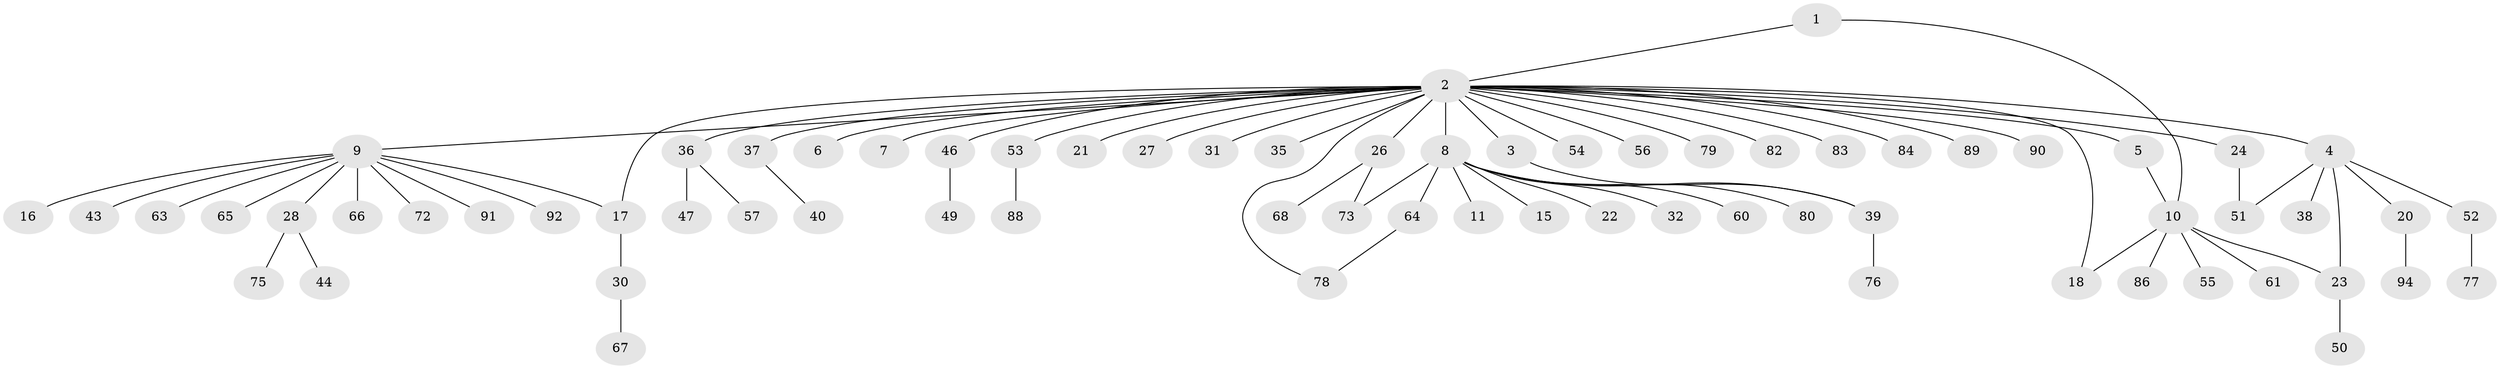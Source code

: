 // original degree distribution, {2: 0.22916666666666666, 30: 0.010416666666666666, 7: 0.020833333333333332, 3: 0.08333333333333333, 10: 0.010416666666666666, 6: 0.020833333333333332, 1: 0.5833333333333334, 4: 0.041666666666666664}
// Generated by graph-tools (version 1.1) at 2025/11/02/27/25 16:11:09]
// undirected, 71 vertices, 78 edges
graph export_dot {
graph [start="1"]
  node [color=gray90,style=filled];
  1;
  2 [super="+58"];
  3;
  4 [super="+29"];
  5 [super="+13"];
  6 [super="+93"];
  7 [super="+69"];
  8 [super="+33"];
  9 [super="+12"];
  10 [super="+45"];
  11 [super="+14"];
  15;
  16 [super="+70"];
  17 [super="+19"];
  18;
  20 [super="+96"];
  21;
  22;
  23 [super="+34"];
  24 [super="+25"];
  26 [super="+81"];
  27 [super="+42"];
  28 [super="+41"];
  30 [super="+95"];
  31;
  32;
  35;
  36;
  37 [super="+87"];
  38;
  39 [super="+48"];
  40;
  43;
  44;
  46;
  47 [super="+74"];
  49;
  50 [super="+71"];
  51;
  52 [super="+59"];
  53 [super="+85"];
  54 [super="+62"];
  55;
  56;
  57;
  60;
  61;
  63;
  64;
  65;
  66;
  67;
  68;
  72;
  73;
  75;
  76;
  77;
  78;
  79;
  80;
  82;
  83;
  84;
  86;
  88;
  89;
  90;
  91;
  92;
  94;
  1 -- 2;
  1 -- 10;
  2 -- 3;
  2 -- 4;
  2 -- 5;
  2 -- 6;
  2 -- 7;
  2 -- 8;
  2 -- 9;
  2 -- 17;
  2 -- 18;
  2 -- 21;
  2 -- 24;
  2 -- 26;
  2 -- 27;
  2 -- 31;
  2 -- 35;
  2 -- 36;
  2 -- 37;
  2 -- 46;
  2 -- 53;
  2 -- 54;
  2 -- 56;
  2 -- 78;
  2 -- 79;
  2 -- 82;
  2 -- 83;
  2 -- 84;
  2 -- 89;
  2 -- 90;
  3 -- 39;
  4 -- 20;
  4 -- 23;
  4 -- 38;
  4 -- 51;
  4 -- 52;
  5 -- 10;
  8 -- 11;
  8 -- 15;
  8 -- 22;
  8 -- 32;
  8 -- 60;
  8 -- 64;
  8 -- 73;
  8 -- 80;
  8 -- 39;
  9 -- 16;
  9 -- 17;
  9 -- 72;
  9 -- 92;
  9 -- 65;
  9 -- 66;
  9 -- 91;
  9 -- 43;
  9 -- 28;
  9 -- 63;
  10 -- 86;
  10 -- 18;
  10 -- 55;
  10 -- 23;
  10 -- 61;
  17 -- 30;
  20 -- 94;
  23 -- 50;
  24 -- 51;
  26 -- 68;
  26 -- 73;
  28 -- 44;
  28 -- 75;
  30 -- 67;
  36 -- 47;
  36 -- 57;
  37 -- 40;
  39 -- 76;
  46 -- 49;
  52 -- 77;
  53 -- 88;
  64 -- 78;
}
